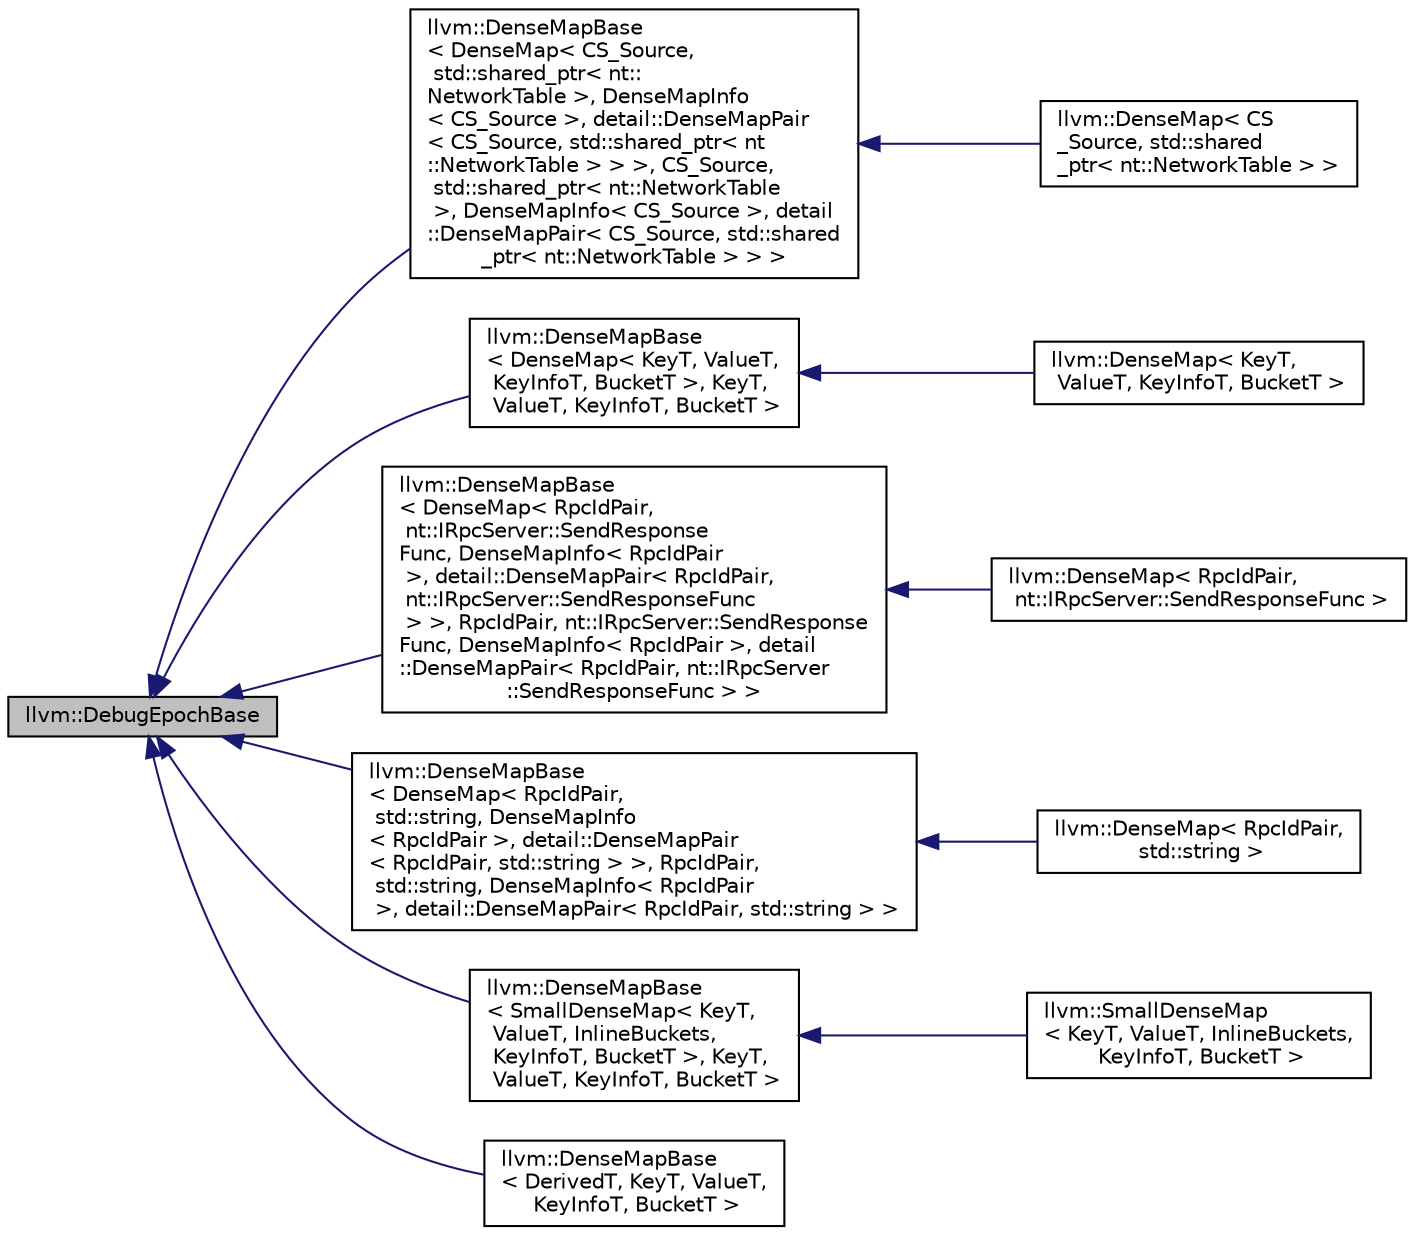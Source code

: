 digraph "llvm::DebugEpochBase"
{
  edge [fontname="Helvetica",fontsize="10",labelfontname="Helvetica",labelfontsize="10"];
  node [fontname="Helvetica",fontsize="10",shape=record];
  rankdir="LR";
  Node1 [label="llvm::DebugEpochBase",height=0.2,width=0.4,color="black", fillcolor="grey75", style="filled", fontcolor="black"];
  Node1 -> Node2 [dir="back",color="midnightblue",fontsize="10",style="solid",fontname="Helvetica"];
  Node2 [label="llvm::DenseMapBase\l\< DenseMap\< CS_Source,\l std::shared_ptr\< nt::\lNetworkTable \>, DenseMapInfo\l\< CS_Source \>, detail::DenseMapPair\l\< CS_Source, std::shared_ptr\< nt\l::NetworkTable \> \> \>, CS_Source,\l std::shared_ptr\< nt::NetworkTable\l \>, DenseMapInfo\< CS_Source \>, detail\l::DenseMapPair\< CS_Source, std::shared\l_ptr\< nt::NetworkTable \> \> \>",height=0.2,width=0.4,color="black", fillcolor="white", style="filled",URL="$classllvm_1_1DenseMapBase.html"];
  Node2 -> Node3 [dir="back",color="midnightblue",fontsize="10",style="solid",fontname="Helvetica"];
  Node3 [label="llvm::DenseMap\< CS\l_Source, std::shared\l_ptr\< nt::NetworkTable \> \>",height=0.2,width=0.4,color="black", fillcolor="white", style="filled",URL="$classllvm_1_1DenseMap.html"];
  Node1 -> Node4 [dir="back",color="midnightblue",fontsize="10",style="solid",fontname="Helvetica"];
  Node4 [label="llvm::DenseMapBase\l\< DenseMap\< KeyT, ValueT,\l KeyInfoT, BucketT \>, KeyT,\l ValueT, KeyInfoT, BucketT \>",height=0.2,width=0.4,color="black", fillcolor="white", style="filled",URL="$classllvm_1_1DenseMapBase.html"];
  Node4 -> Node5 [dir="back",color="midnightblue",fontsize="10",style="solid",fontname="Helvetica"];
  Node5 [label="llvm::DenseMap\< KeyT,\l ValueT, KeyInfoT, BucketT \>",height=0.2,width=0.4,color="black", fillcolor="white", style="filled",URL="$classllvm_1_1DenseMap.html"];
  Node1 -> Node6 [dir="back",color="midnightblue",fontsize="10",style="solid",fontname="Helvetica"];
  Node6 [label="llvm::DenseMapBase\l\< DenseMap\< RpcIdPair,\l nt::IRpcServer::SendResponse\lFunc, DenseMapInfo\< RpcIdPair\l \>, detail::DenseMapPair\< RpcIdPair,\l nt::IRpcServer::SendResponseFunc\l \> \>, RpcIdPair, nt::IRpcServer::SendResponse\lFunc, DenseMapInfo\< RpcIdPair \>, detail\l::DenseMapPair\< RpcIdPair, nt::IRpcServer\l::SendResponseFunc \> \>",height=0.2,width=0.4,color="black", fillcolor="white", style="filled",URL="$classllvm_1_1DenseMapBase.html"];
  Node6 -> Node7 [dir="back",color="midnightblue",fontsize="10",style="solid",fontname="Helvetica"];
  Node7 [label="llvm::DenseMap\< RpcIdPair,\l nt::IRpcServer::SendResponseFunc \>",height=0.2,width=0.4,color="black", fillcolor="white", style="filled",URL="$classllvm_1_1DenseMap.html"];
  Node1 -> Node8 [dir="back",color="midnightblue",fontsize="10",style="solid",fontname="Helvetica"];
  Node8 [label="llvm::DenseMapBase\l\< DenseMap\< RpcIdPair,\l std::string, DenseMapInfo\l\< RpcIdPair \>, detail::DenseMapPair\l\< RpcIdPair, std::string \> \>, RpcIdPair,\l std::string, DenseMapInfo\< RpcIdPair\l \>, detail::DenseMapPair\< RpcIdPair, std::string \> \>",height=0.2,width=0.4,color="black", fillcolor="white", style="filled",URL="$classllvm_1_1DenseMapBase.html"];
  Node8 -> Node9 [dir="back",color="midnightblue",fontsize="10",style="solid",fontname="Helvetica"];
  Node9 [label="llvm::DenseMap\< RpcIdPair,\l std::string \>",height=0.2,width=0.4,color="black", fillcolor="white", style="filled",URL="$classllvm_1_1DenseMap.html"];
  Node1 -> Node10 [dir="back",color="midnightblue",fontsize="10",style="solid",fontname="Helvetica"];
  Node10 [label="llvm::DenseMapBase\l\< SmallDenseMap\< KeyT,\l ValueT, InlineBuckets,\l KeyInfoT, BucketT \>, KeyT,\l ValueT, KeyInfoT, BucketT \>",height=0.2,width=0.4,color="black", fillcolor="white", style="filled",URL="$classllvm_1_1DenseMapBase.html"];
  Node10 -> Node11 [dir="back",color="midnightblue",fontsize="10",style="solid",fontname="Helvetica"];
  Node11 [label="llvm::SmallDenseMap\l\< KeyT, ValueT, InlineBuckets,\l KeyInfoT, BucketT \>",height=0.2,width=0.4,color="black", fillcolor="white", style="filled",URL="$classllvm_1_1SmallDenseMap.html"];
  Node1 -> Node12 [dir="back",color="midnightblue",fontsize="10",style="solid",fontname="Helvetica"];
  Node12 [label="llvm::DenseMapBase\l\< DerivedT, KeyT, ValueT,\l KeyInfoT, BucketT \>",height=0.2,width=0.4,color="black", fillcolor="white", style="filled",URL="$classllvm_1_1DenseMapBase.html"];
}
